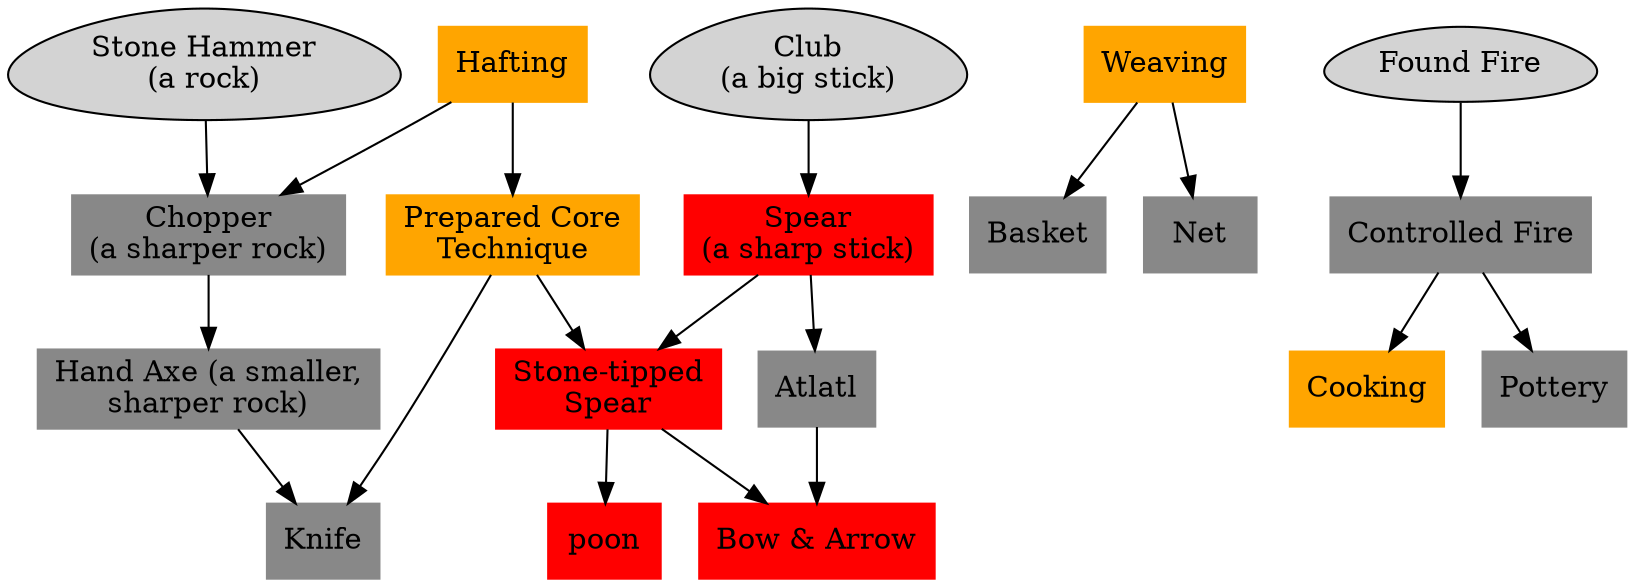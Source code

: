 digraph TechTree {
    // rankdir=LR;
    node [shape=box, style=filled]

	subgraph media {
    	rankdir=BT;

        label = "Material"
		node [shape=parallelogram margin=0]

		// Stone Flint Bone Wood Hide Leather

	}

    subgraph process {

        node [color="orange"]

        haft [label="Hafting"]
		core [label="Prepared Core\nTechnique"]
        weav [label="Weaving"]
		cook [label="Cooking"]

		haft -> core
    }

	subgraph found {
		node [shape=egg]

		burn hamm club
	}


    // Define styles for technologies and concepts
    subgraph tools {
        node [color="#888888"]

		hamm [label="Stone Hammer\n(a rock)"]
		chop [label="Chopper\n(a sharper rock)"]
        haxe [label="Hand Axe (a smaller,\nsharper rock)"]
        knif [label="Knife"]
		aatl [label="Atlatl"]

        burn [label="Found Fire"]
        fire [label="Controlled Fire"]

        pott [label="Pottery"]
		bask [label="Basket"]
        nets [label="Net"] 
		// trps [label="Traps"]

		hamm -> chop
		chop -> haxe

		burn -> fire
    } 

    subgraph weapons {
        node [color="red"]

        club [label="Club\n(a big stick)"]
        sper [label="Spear\n(a sharp stick)"]
		spr2 [label="Stone-tipped\nSpear"]
		// poon [label="Harpoon"]
		bowa  [label="Bow & Arrow"]

		club -> sper -> spr2
		
		sper -> aatl -> bowa
		spr2 -> { poon bowa }
    }

	fire -> { pott cook }

	haft -> chop
	core -> { spr2 knif }

	haxe -> knif
	weav -> { bask nets }
}